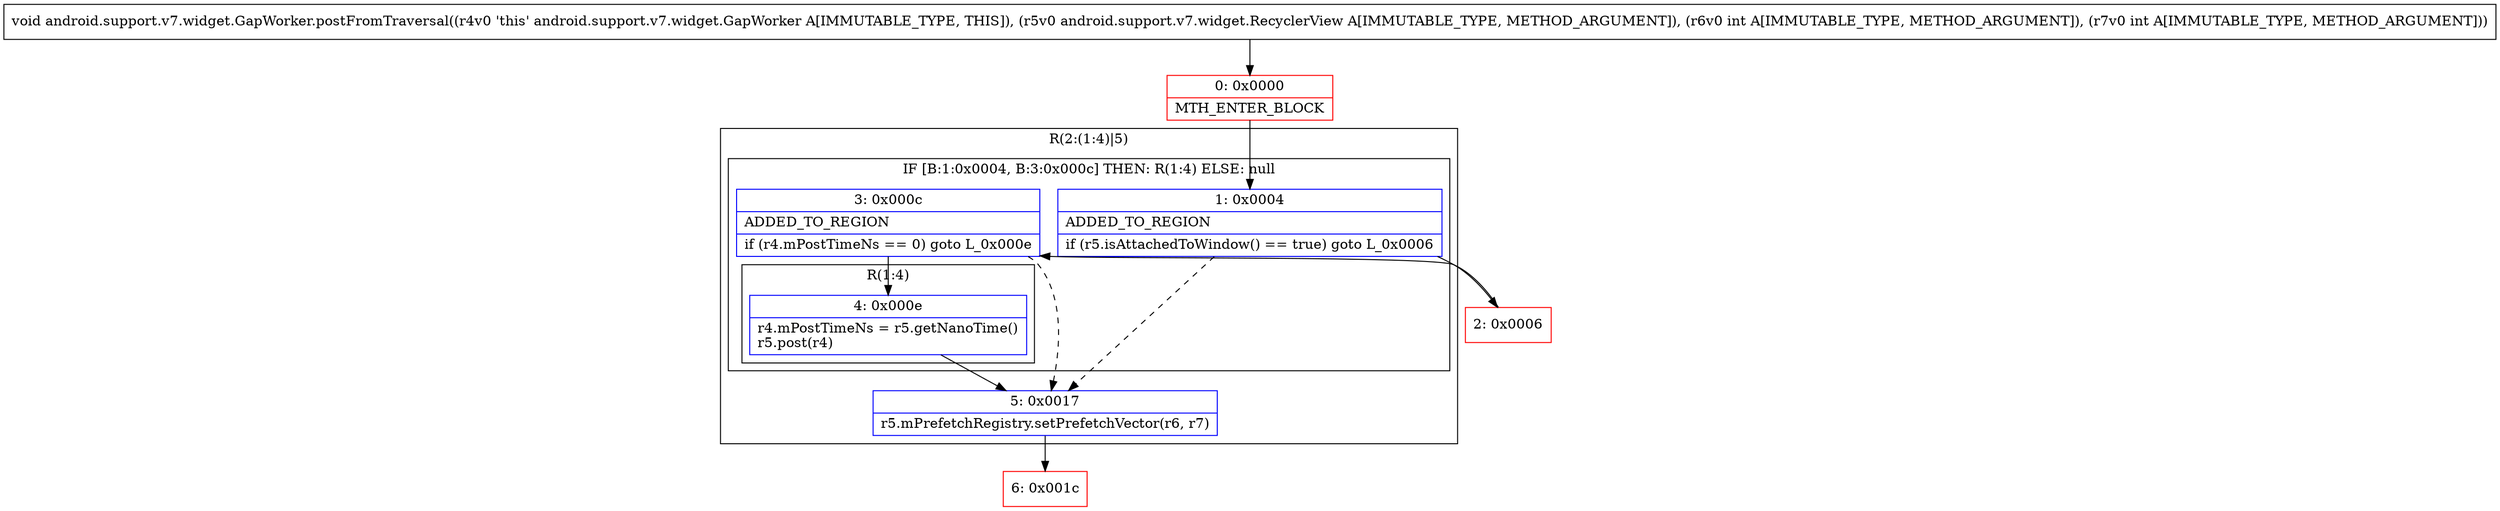 digraph "CFG forandroid.support.v7.widget.GapWorker.postFromTraversal(Landroid\/support\/v7\/widget\/RecyclerView;II)V" {
subgraph cluster_Region_4321442 {
label = "R(2:(1:4)|5)";
node [shape=record,color=blue];
subgraph cluster_IfRegion_1603982620 {
label = "IF [B:1:0x0004, B:3:0x000c] THEN: R(1:4) ELSE: null";
node [shape=record,color=blue];
Node_1 [shape=record,label="{1\:\ 0x0004|ADDED_TO_REGION\l|if (r5.isAttachedToWindow() == true) goto L_0x0006\l}"];
Node_3 [shape=record,label="{3\:\ 0x000c|ADDED_TO_REGION\l|if (r4.mPostTimeNs == 0) goto L_0x000e\l}"];
subgraph cluster_Region_1597860154 {
label = "R(1:4)";
node [shape=record,color=blue];
Node_4 [shape=record,label="{4\:\ 0x000e|r4.mPostTimeNs = r5.getNanoTime()\lr5.post(r4)\l}"];
}
}
Node_5 [shape=record,label="{5\:\ 0x0017|r5.mPrefetchRegistry.setPrefetchVector(r6, r7)\l}"];
}
Node_0 [shape=record,color=red,label="{0\:\ 0x0000|MTH_ENTER_BLOCK\l}"];
Node_2 [shape=record,color=red,label="{2\:\ 0x0006}"];
Node_6 [shape=record,color=red,label="{6\:\ 0x001c}"];
MethodNode[shape=record,label="{void android.support.v7.widget.GapWorker.postFromTraversal((r4v0 'this' android.support.v7.widget.GapWorker A[IMMUTABLE_TYPE, THIS]), (r5v0 android.support.v7.widget.RecyclerView A[IMMUTABLE_TYPE, METHOD_ARGUMENT]), (r6v0 int A[IMMUTABLE_TYPE, METHOD_ARGUMENT]), (r7v0 int A[IMMUTABLE_TYPE, METHOD_ARGUMENT])) }"];
MethodNode -> Node_0;
Node_1 -> Node_2;
Node_1 -> Node_5[style=dashed];
Node_3 -> Node_4;
Node_3 -> Node_5[style=dashed];
Node_4 -> Node_5;
Node_5 -> Node_6;
Node_0 -> Node_1;
Node_2 -> Node_3;
}

